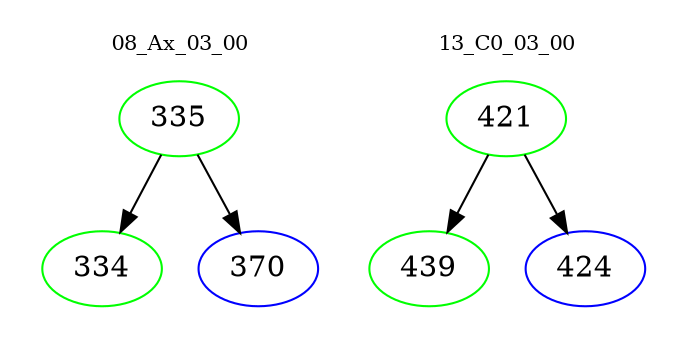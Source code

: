 digraph{
subgraph cluster_0 {
color = white
label = "08_Ax_03_00";
fontsize=10;
T0_335 [label="335", color="green"]
T0_335 -> T0_334 [color="black"]
T0_334 [label="334", color="green"]
T0_335 -> T0_370 [color="black"]
T0_370 [label="370", color="blue"]
}
subgraph cluster_1 {
color = white
label = "13_C0_03_00";
fontsize=10;
T1_421 [label="421", color="green"]
T1_421 -> T1_439 [color="black"]
T1_439 [label="439", color="green"]
T1_421 -> T1_424 [color="black"]
T1_424 [label="424", color="blue"]
}
}
